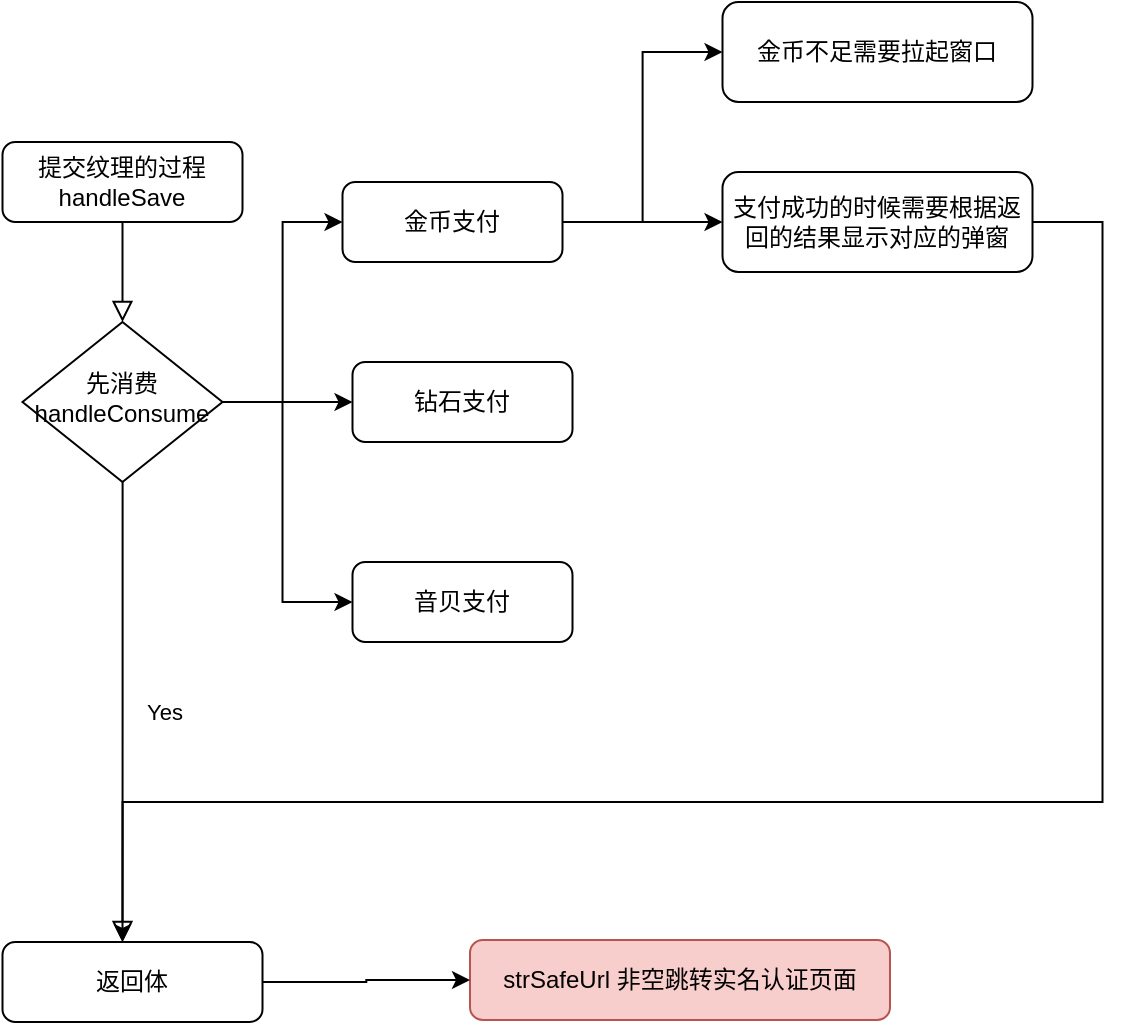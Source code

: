 <mxfile version="20.6.0" type="github">
  <diagram id="495byHaHKJhJfysf5SSw" name="第 1 页">
    <mxGraphModel dx="1000" dy="-501" grid="1" gridSize="10" guides="1" tooltips="1" connect="1" arrows="1" fold="1" page="1" pageScale="1" pageWidth="827" pageHeight="1169" math="0" shadow="0">
      <root>
        <mxCell id="0" />
        <mxCell id="1" parent="0" />
        <mxCell id="HYNNua3p2kZ_3nR679I1-1" value="" style="rounded=0;html=1;jettySize=auto;orthogonalLoop=1;fontSize=11;endArrow=block;endFill=0;endSize=8;strokeWidth=1;shadow=0;labelBackgroundColor=none;edgeStyle=orthogonalEdgeStyle;arcSize=16;" edge="1" parent="1" source="HYNNua3p2kZ_3nR679I1-2" target="HYNNua3p2kZ_3nR679I1-7">
          <mxGeometry relative="1" as="geometry" />
        </mxCell>
        <mxCell id="HYNNua3p2kZ_3nR679I1-2" value="提交纹理的过程&lt;br&gt;handleSave" style="rounded=1;whiteSpace=wrap;html=1;fontSize=12;glass=0;strokeWidth=1;shadow=0;arcSize=16;" vertex="1" parent="1">
          <mxGeometry x="126.25" y="1291" width="120" height="40" as="geometry" />
        </mxCell>
        <mxCell id="HYNNua3p2kZ_3nR679I1-3" value="Yes" style="rounded=0;html=1;jettySize=auto;orthogonalLoop=1;fontSize=11;endArrow=block;endFill=0;endSize=8;strokeWidth=1;shadow=0;labelBackgroundColor=none;edgeStyle=orthogonalEdgeStyle;arcSize=16;" edge="1" parent="1" source="HYNNua3p2kZ_3nR679I1-7">
          <mxGeometry y="20" relative="1" as="geometry">
            <mxPoint as="offset" />
            <mxPoint x="186.25" y="1691" as="targetPoint" />
          </mxGeometry>
        </mxCell>
        <mxCell id="HYNNua3p2kZ_3nR679I1-4" style="edgeStyle=orthogonalEdgeStyle;rounded=0;orthogonalLoop=1;jettySize=auto;html=1;entryX=0;entryY=0.5;entryDx=0;entryDy=0;" edge="1" parent="1" source="HYNNua3p2kZ_3nR679I1-7" target="HYNNua3p2kZ_3nR679I1-10">
          <mxGeometry relative="1" as="geometry" />
        </mxCell>
        <mxCell id="HYNNua3p2kZ_3nR679I1-5" style="edgeStyle=orthogonalEdgeStyle;rounded=0;orthogonalLoop=1;jettySize=auto;html=1;" edge="1" parent="1" source="HYNNua3p2kZ_3nR679I1-7" target="HYNNua3p2kZ_3nR679I1-14">
          <mxGeometry relative="1" as="geometry" />
        </mxCell>
        <mxCell id="HYNNua3p2kZ_3nR679I1-6" style="edgeStyle=orthogonalEdgeStyle;rounded=0;orthogonalLoop=1;jettySize=auto;html=1;entryX=0;entryY=0.5;entryDx=0;entryDy=0;" edge="1" parent="1" source="HYNNua3p2kZ_3nR679I1-7" target="HYNNua3p2kZ_3nR679I1-15">
          <mxGeometry relative="1" as="geometry">
            <Array as="points">
              <mxPoint x="266.25" y="1421" />
              <mxPoint x="266.25" y="1521" />
            </Array>
          </mxGeometry>
        </mxCell>
        <mxCell id="HYNNua3p2kZ_3nR679I1-7" value="先消费&lt;br&gt;handleConsume" style="rhombus;whiteSpace=wrap;html=1;shadow=0;fontFamily=Helvetica;fontSize=12;align=center;strokeWidth=1;spacing=6;spacingTop=-4;arcSize=16;" vertex="1" parent="1">
          <mxGeometry x="136.25" y="1381" width="100" height="80" as="geometry" />
        </mxCell>
        <mxCell id="HYNNua3p2kZ_3nR679I1-8" style="edgeStyle=orthogonalEdgeStyle;rounded=0;orthogonalLoop=1;jettySize=auto;html=1;entryX=0;entryY=0.5;entryDx=0;entryDy=0;" edge="1" parent="1" source="HYNNua3p2kZ_3nR679I1-10" target="HYNNua3p2kZ_3nR679I1-13">
          <mxGeometry relative="1" as="geometry" />
        </mxCell>
        <mxCell id="HYNNua3p2kZ_3nR679I1-9" style="edgeStyle=orthogonalEdgeStyle;rounded=0;orthogonalLoop=1;jettySize=auto;html=1;entryX=0;entryY=0.5;entryDx=0;entryDy=0;" edge="1" parent="1" source="HYNNua3p2kZ_3nR679I1-10" target="HYNNua3p2kZ_3nR679I1-17">
          <mxGeometry relative="1" as="geometry" />
        </mxCell>
        <mxCell id="HYNNua3p2kZ_3nR679I1-10" value="金币支付" style="rounded=1;whiteSpace=wrap;html=1;fontSize=12;glass=0;strokeWidth=1;shadow=0;arcSize=16;" vertex="1" parent="1">
          <mxGeometry x="296.25" y="1311" width="110" height="40" as="geometry" />
        </mxCell>
        <mxCell id="HYNNua3p2kZ_3nR679I1-12" value="strSafeUrl 非空跳转实名认证页面" style="rounded=1;whiteSpace=wrap;html=1;fontSize=12;glass=0;strokeWidth=1;shadow=0;arcSize=16;fillColor=#f8cecc;strokeColor=#b85450;" vertex="1" parent="1">
          <mxGeometry x="360" y="1690" width="210" height="40" as="geometry" />
        </mxCell>
        <mxCell id="HYNNua3p2kZ_3nR679I1-13" value="金币不足需要拉起窗口" style="whiteSpace=wrap;html=1;rounded=1;glass=0;strokeWidth=1;shadow=0;arcSize=16;" vertex="1" parent="1">
          <mxGeometry x="486.25" y="1221" width="155" height="50" as="geometry" />
        </mxCell>
        <mxCell id="HYNNua3p2kZ_3nR679I1-14" value="钻石支付" style="rounded=1;whiteSpace=wrap;html=1;fontSize=12;glass=0;strokeWidth=1;shadow=0;arcSize=16;" vertex="1" parent="1">
          <mxGeometry x="301.25" y="1401" width="110" height="40" as="geometry" />
        </mxCell>
        <mxCell id="HYNNua3p2kZ_3nR679I1-15" value="音贝支付" style="rounded=1;whiteSpace=wrap;html=1;fontSize=12;glass=0;strokeWidth=1;shadow=0;arcSize=16;" vertex="1" parent="1">
          <mxGeometry x="301.25" y="1501" width="110" height="40" as="geometry" />
        </mxCell>
        <mxCell id="HYNNua3p2kZ_3nR679I1-16" style="edgeStyle=orthogonalEdgeStyle;rounded=0;orthogonalLoop=1;jettySize=auto;html=1;entryX=0.5;entryY=0;entryDx=0;entryDy=0;exitX=1;exitY=0.5;exitDx=0;exitDy=0;" edge="1" parent="1" source="HYNNua3p2kZ_3nR679I1-17">
          <mxGeometry relative="1" as="geometry">
            <mxPoint x="186.25" y="1691" as="targetPoint" />
            <Array as="points">
              <mxPoint x="676.25" y="1331" />
              <mxPoint x="676.25" y="1621" />
              <mxPoint x="186.25" y="1621" />
            </Array>
          </mxGeometry>
        </mxCell>
        <mxCell id="HYNNua3p2kZ_3nR679I1-17" value="支付成功的时候需要根据返回的结果显示对应的弹窗" style="whiteSpace=wrap;html=1;rounded=1;glass=0;strokeWidth=1;shadow=0;arcSize=16;" vertex="1" parent="1">
          <mxGeometry x="486.25" y="1306" width="155" height="50" as="geometry" />
        </mxCell>
        <mxCell id="HYNNua3p2kZ_3nR679I1-19" style="edgeStyle=orthogonalEdgeStyle;rounded=0;orthogonalLoop=1;jettySize=auto;html=1;entryX=0;entryY=0.5;entryDx=0;entryDy=0;" edge="1" parent="1" source="HYNNua3p2kZ_3nR679I1-18" target="HYNNua3p2kZ_3nR679I1-12">
          <mxGeometry relative="1" as="geometry" />
        </mxCell>
        <mxCell id="HYNNua3p2kZ_3nR679I1-18" value="返回体" style="whiteSpace=wrap;html=1;rounded=1;glass=0;strokeWidth=1;shadow=0;arcSize=16;" vertex="1" parent="1">
          <mxGeometry x="126.25" y="1691" width="130" height="40" as="geometry" />
        </mxCell>
      </root>
    </mxGraphModel>
  </diagram>
</mxfile>
